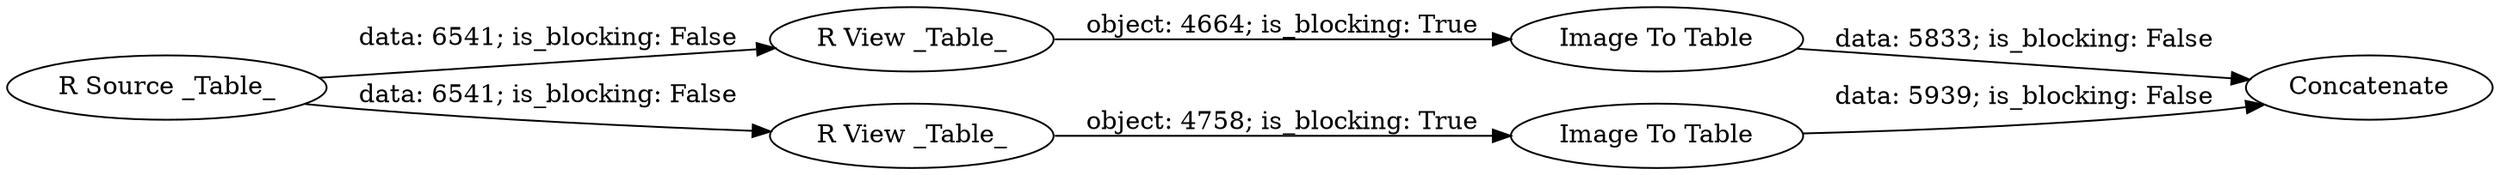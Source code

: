 digraph {
	"-5005148747961239979_47" [label="Image To Table"]
	"-5005148747961239979_49" [label=Concatenate]
	"-5005148747961239979_45" [label="R View _Table_"]
	"-5005148747961239979_46" [label="R View _Table_"]
	"-5005148747961239979_44" [label="R Source _Table_"]
	"-5005148747961239979_48" [label="Image To Table"]
	"-5005148747961239979_45" -> "-5005148747961239979_47" [label="object: 4664; is_blocking: True"]
	"-5005148747961239979_44" -> "-5005148747961239979_45" [label="data: 6541; is_blocking: False"]
	"-5005148747961239979_47" -> "-5005148747961239979_49" [label="data: 5833; is_blocking: False"]
	"-5005148747961239979_44" -> "-5005148747961239979_46" [label="data: 6541; is_blocking: False"]
	"-5005148747961239979_48" -> "-5005148747961239979_49" [label="data: 5939; is_blocking: False"]
	"-5005148747961239979_46" -> "-5005148747961239979_48" [label="object: 4758; is_blocking: True"]
	rankdir=LR
}

